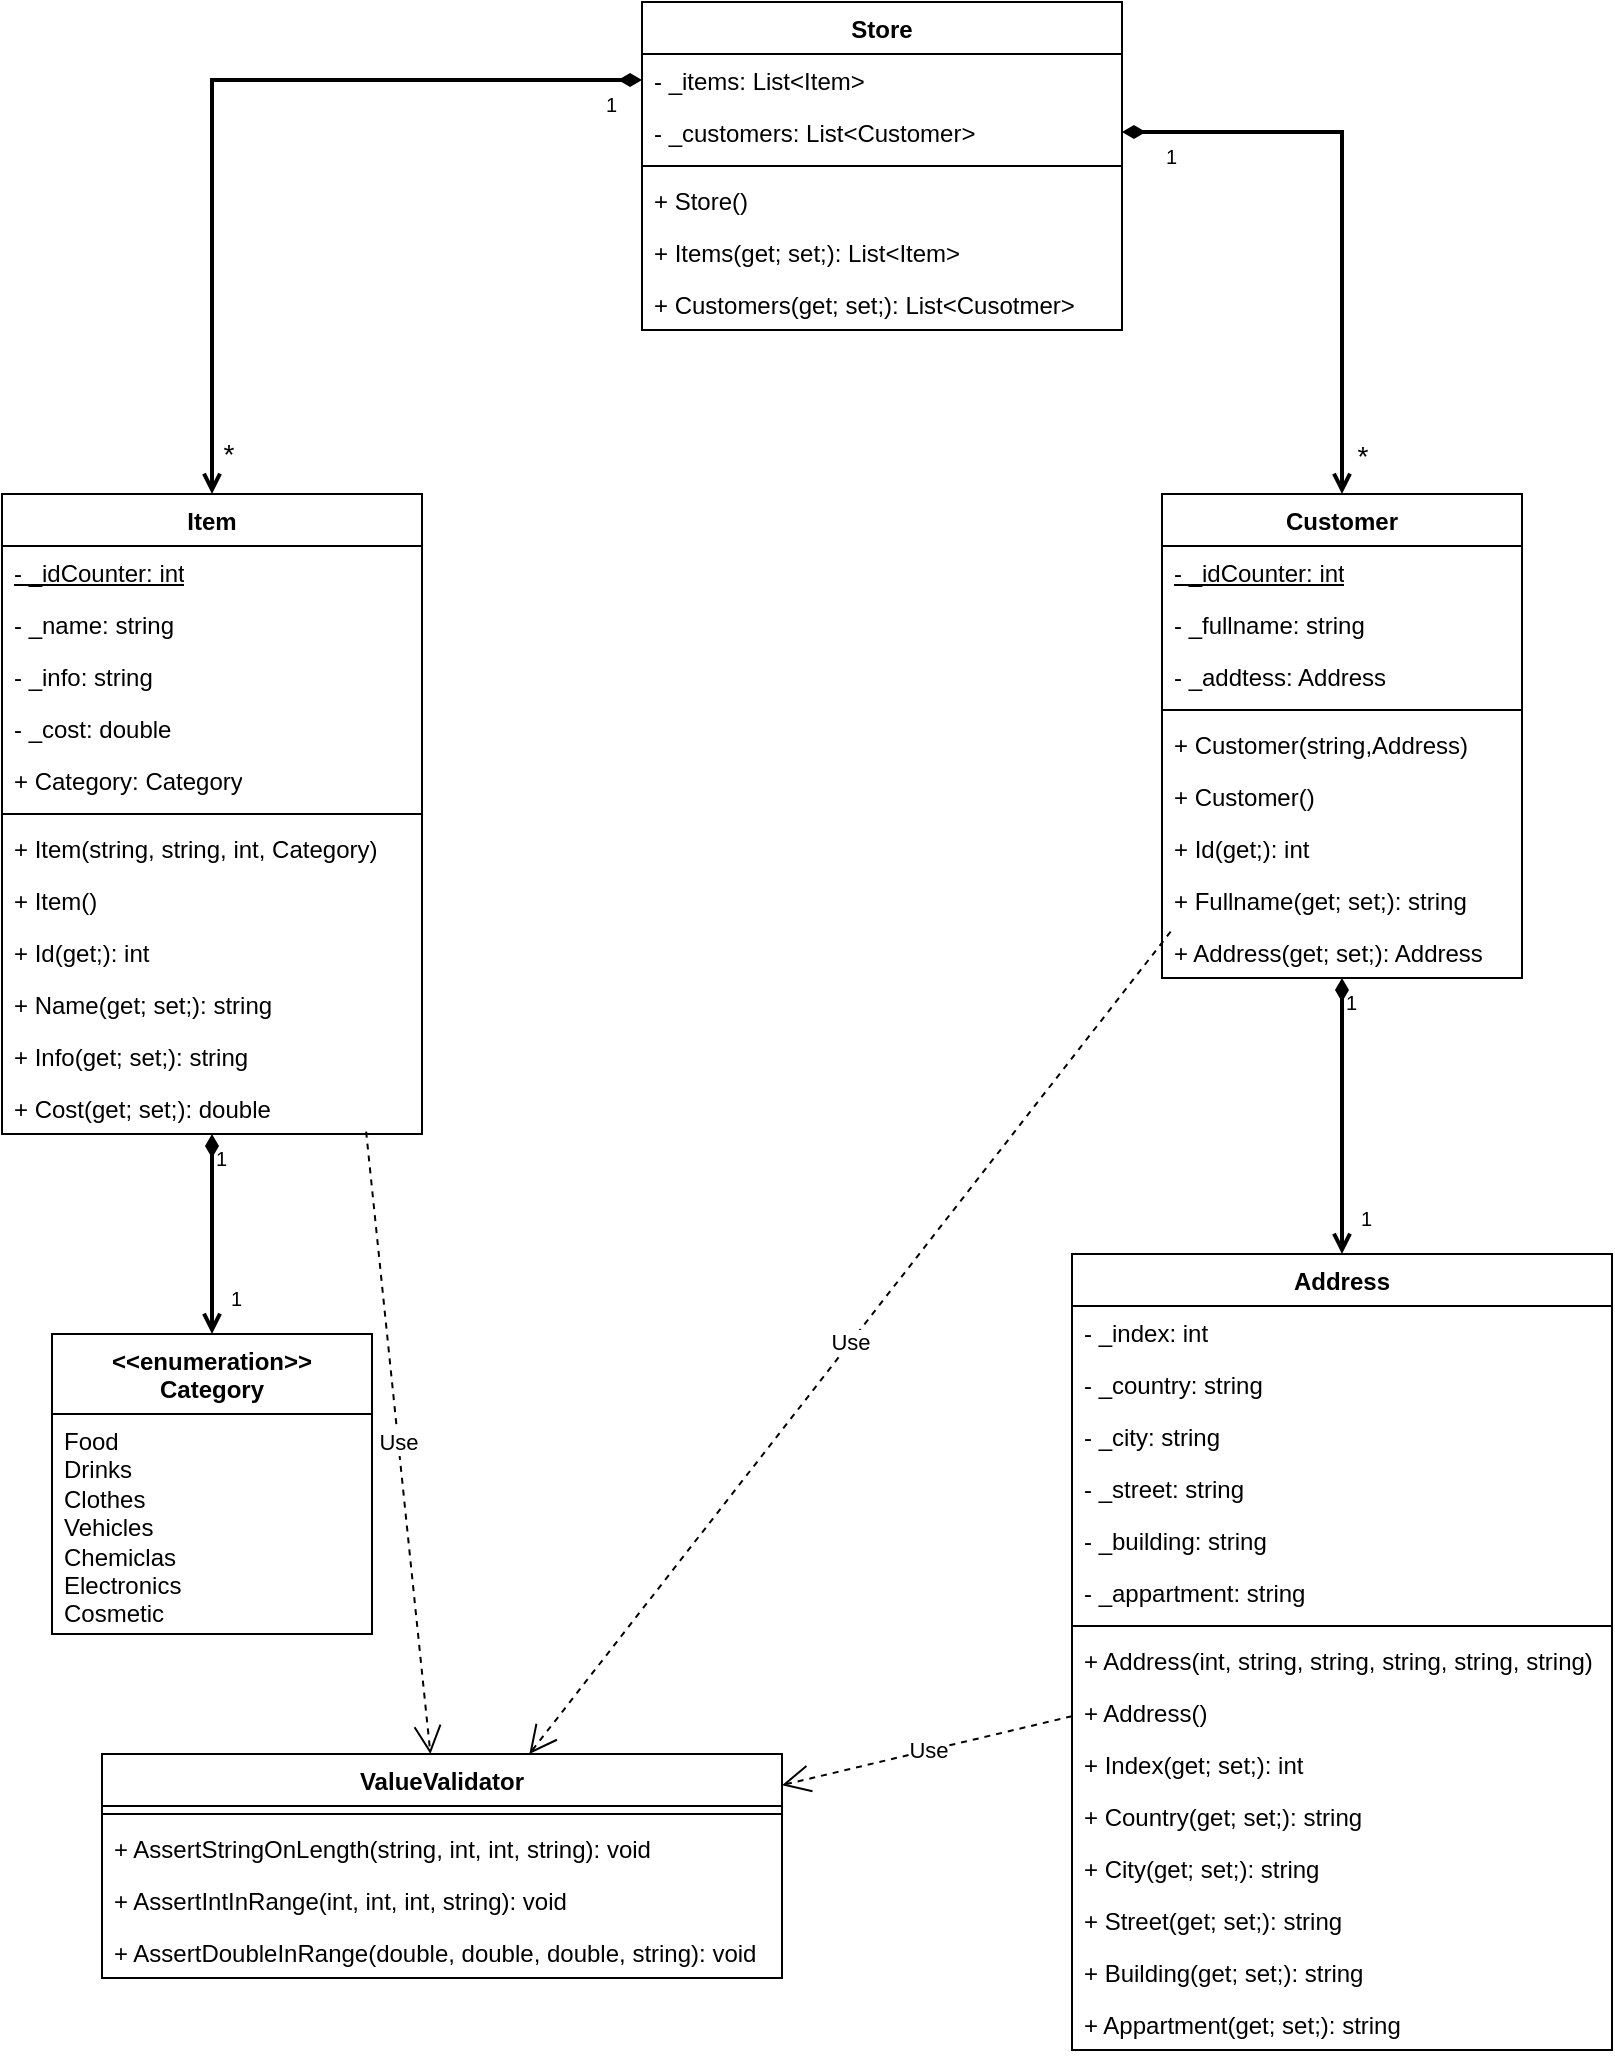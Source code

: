<mxfile version="22.1.3" type="github">
  <diagram id="C5RBs43oDa-KdzZeNtuy" name="Page-1">
    <mxGraphModel dx="2351" dy="869" grid="1" gridSize="10" guides="1" tooltips="1" connect="1" arrows="1" fold="1" page="1" pageScale="1" pageWidth="827" pageHeight="1169" math="0" shadow="0">
      <root>
        <mxCell id="WIyWlLk6GJQsqaUBKTNV-0" />
        <mxCell id="WIyWlLk6GJQsqaUBKTNV-1" parent="WIyWlLk6GJQsqaUBKTNV-0" />
        <mxCell id="lq36NYKIBFTVrX8ykOkN-0" value="Item" style="swimlane;fontStyle=1;align=center;verticalAlign=top;childLayout=stackLayout;horizontal=1;startSize=26;horizontalStack=0;resizeParent=1;resizeParentMax=0;resizeLast=0;collapsible=1;marginBottom=0;whiteSpace=wrap;html=1;" vertex="1" parent="WIyWlLk6GJQsqaUBKTNV-1">
          <mxGeometry x="-50" y="280" width="210" height="320" as="geometry" />
        </mxCell>
        <mxCell id="lq36NYKIBFTVrX8ykOkN-1" value="&lt;u&gt;- _idCounter: int&lt;/u&gt;" style="text;strokeColor=none;fillColor=none;align=left;verticalAlign=top;spacingLeft=4;spacingRight=4;overflow=hidden;rotatable=0;points=[[0,0.5],[1,0.5]];portConstraint=eastwest;whiteSpace=wrap;html=1;" vertex="1" parent="lq36NYKIBFTVrX8ykOkN-0">
          <mxGeometry y="26" width="210" height="26" as="geometry" />
        </mxCell>
        <mxCell id="lq36NYKIBFTVrX8ykOkN-28" value="- _name: string" style="text;strokeColor=none;fillColor=none;align=left;verticalAlign=top;spacingLeft=4;spacingRight=4;overflow=hidden;rotatable=0;points=[[0,0.5],[1,0.5]];portConstraint=eastwest;whiteSpace=wrap;html=1;" vertex="1" parent="lq36NYKIBFTVrX8ykOkN-0">
          <mxGeometry y="52" width="210" height="26" as="geometry" />
        </mxCell>
        <mxCell id="lq36NYKIBFTVrX8ykOkN-27" value="- _info: string" style="text;strokeColor=none;fillColor=none;align=left;verticalAlign=top;spacingLeft=4;spacingRight=4;overflow=hidden;rotatable=0;points=[[0,0.5],[1,0.5]];portConstraint=eastwest;whiteSpace=wrap;html=1;" vertex="1" parent="lq36NYKIBFTVrX8ykOkN-0">
          <mxGeometry y="78" width="210" height="26" as="geometry" />
        </mxCell>
        <mxCell id="lq36NYKIBFTVrX8ykOkN-29" value="- _cost: double" style="text;strokeColor=none;fillColor=none;align=left;verticalAlign=top;spacingLeft=4;spacingRight=4;overflow=hidden;rotatable=0;points=[[0,0.5],[1,0.5]];portConstraint=eastwest;whiteSpace=wrap;html=1;" vertex="1" parent="lq36NYKIBFTVrX8ykOkN-0">
          <mxGeometry y="104" width="210" height="26" as="geometry" />
        </mxCell>
        <mxCell id="lq36NYKIBFTVrX8ykOkN-30" value="+ Category: Category" style="text;strokeColor=none;fillColor=none;align=left;verticalAlign=top;spacingLeft=4;spacingRight=4;overflow=hidden;rotatable=0;points=[[0,0.5],[1,0.5]];portConstraint=eastwest;whiteSpace=wrap;html=1;" vertex="1" parent="lq36NYKIBFTVrX8ykOkN-0">
          <mxGeometry y="130" width="210" height="26" as="geometry" />
        </mxCell>
        <mxCell id="lq36NYKIBFTVrX8ykOkN-2" value="" style="line;strokeWidth=1;fillColor=none;align=left;verticalAlign=middle;spacingTop=-1;spacingLeft=3;spacingRight=3;rotatable=0;labelPosition=right;points=[];portConstraint=eastwest;strokeColor=inherit;" vertex="1" parent="lq36NYKIBFTVrX8ykOkN-0">
          <mxGeometry y="156" width="210" height="8" as="geometry" />
        </mxCell>
        <mxCell id="lq36NYKIBFTVrX8ykOkN-34" value="+ Item(string, string, int, Category)" style="text;strokeColor=none;fillColor=none;align=left;verticalAlign=top;spacingLeft=4;spacingRight=4;overflow=hidden;rotatable=0;points=[[0,0.5],[1,0.5]];portConstraint=eastwest;whiteSpace=wrap;html=1;" vertex="1" parent="lq36NYKIBFTVrX8ykOkN-0">
          <mxGeometry y="164" width="210" height="26" as="geometry" />
        </mxCell>
        <mxCell id="lq36NYKIBFTVrX8ykOkN-36" value="+ Item()" style="text;strokeColor=none;fillColor=none;align=left;verticalAlign=top;spacingLeft=4;spacingRight=4;overflow=hidden;rotatable=0;points=[[0,0.5],[1,0.5]];portConstraint=eastwest;whiteSpace=wrap;html=1;" vertex="1" parent="lq36NYKIBFTVrX8ykOkN-0">
          <mxGeometry y="190" width="210" height="26" as="geometry" />
        </mxCell>
        <mxCell id="lq36NYKIBFTVrX8ykOkN-3" value="+ Id(get;): int" style="text;strokeColor=none;fillColor=none;align=left;verticalAlign=top;spacingLeft=4;spacingRight=4;overflow=hidden;rotatable=0;points=[[0,0.5],[1,0.5]];portConstraint=eastwest;whiteSpace=wrap;html=1;" vertex="1" parent="lq36NYKIBFTVrX8ykOkN-0">
          <mxGeometry y="216" width="210" height="26" as="geometry" />
        </mxCell>
        <mxCell id="lq36NYKIBFTVrX8ykOkN-31" value="+ Name(get; set;): string" style="text;strokeColor=none;fillColor=none;align=left;verticalAlign=top;spacingLeft=4;spacingRight=4;overflow=hidden;rotatable=0;points=[[0,0.5],[1,0.5]];portConstraint=eastwest;whiteSpace=wrap;html=1;" vertex="1" parent="lq36NYKIBFTVrX8ykOkN-0">
          <mxGeometry y="242" width="210" height="26" as="geometry" />
        </mxCell>
        <mxCell id="lq36NYKIBFTVrX8ykOkN-32" value="+ Info(get; set;): string" style="text;strokeColor=none;fillColor=none;align=left;verticalAlign=top;spacingLeft=4;spacingRight=4;overflow=hidden;rotatable=0;points=[[0,0.5],[1,0.5]];portConstraint=eastwest;whiteSpace=wrap;html=1;" vertex="1" parent="lq36NYKIBFTVrX8ykOkN-0">
          <mxGeometry y="268" width="210" height="26" as="geometry" />
        </mxCell>
        <mxCell id="lq36NYKIBFTVrX8ykOkN-33" value="+ Cost(get; set;): double" style="text;strokeColor=none;fillColor=none;align=left;verticalAlign=top;spacingLeft=4;spacingRight=4;overflow=hidden;rotatable=0;points=[[0,0.5],[1,0.5]];portConstraint=eastwest;whiteSpace=wrap;html=1;" vertex="1" parent="lq36NYKIBFTVrX8ykOkN-0">
          <mxGeometry y="294" width="210" height="26" as="geometry" />
        </mxCell>
        <mxCell id="lq36NYKIBFTVrX8ykOkN-4" value="Store" style="swimlane;fontStyle=1;align=center;verticalAlign=top;childLayout=stackLayout;horizontal=1;startSize=26;horizontalStack=0;resizeParent=1;resizeParentMax=0;resizeLast=0;collapsible=1;marginBottom=0;whiteSpace=wrap;html=1;" vertex="1" parent="WIyWlLk6GJQsqaUBKTNV-1">
          <mxGeometry x="270" y="34" width="240" height="164" as="geometry" />
        </mxCell>
        <mxCell id="lq36NYKIBFTVrX8ykOkN-5" value="- _items: List&amp;lt;Item&amp;gt;" style="text;strokeColor=none;fillColor=none;align=left;verticalAlign=top;spacingLeft=4;spacingRight=4;overflow=hidden;rotatable=0;points=[[0,0.5],[1,0.5]];portConstraint=eastwest;whiteSpace=wrap;html=1;" vertex="1" parent="lq36NYKIBFTVrX8ykOkN-4">
          <mxGeometry y="26" width="240" height="26" as="geometry" />
        </mxCell>
        <mxCell id="lq36NYKIBFTVrX8ykOkN-24" value="- _customers: List&amp;lt;Customer&amp;gt;" style="text;strokeColor=none;fillColor=none;align=left;verticalAlign=top;spacingLeft=4;spacingRight=4;overflow=hidden;rotatable=0;points=[[0,0.5],[1,0.5]];portConstraint=eastwest;whiteSpace=wrap;html=1;" vertex="1" parent="lq36NYKIBFTVrX8ykOkN-4">
          <mxGeometry y="52" width="240" height="26" as="geometry" />
        </mxCell>
        <mxCell id="lq36NYKIBFTVrX8ykOkN-6" value="" style="line;strokeWidth=1;fillColor=none;align=left;verticalAlign=middle;spacingTop=-1;spacingLeft=3;spacingRight=3;rotatable=0;labelPosition=right;points=[];portConstraint=eastwest;strokeColor=inherit;" vertex="1" parent="lq36NYKIBFTVrX8ykOkN-4">
          <mxGeometry y="78" width="240" height="8" as="geometry" />
        </mxCell>
        <mxCell id="lq36NYKIBFTVrX8ykOkN-7" value="+ Store()" style="text;strokeColor=none;fillColor=none;align=left;verticalAlign=top;spacingLeft=4;spacingRight=4;overflow=hidden;rotatable=0;points=[[0,0.5],[1,0.5]];portConstraint=eastwest;whiteSpace=wrap;html=1;" vertex="1" parent="lq36NYKIBFTVrX8ykOkN-4">
          <mxGeometry y="86" width="240" height="26" as="geometry" />
        </mxCell>
        <mxCell id="lq36NYKIBFTVrX8ykOkN-26" value="+ Items(get; set;): List&amp;lt;Item&amp;gt;" style="text;strokeColor=none;fillColor=none;align=left;verticalAlign=top;spacingLeft=4;spacingRight=4;overflow=hidden;rotatable=0;points=[[0,0.5],[1,0.5]];portConstraint=eastwest;whiteSpace=wrap;html=1;" vertex="1" parent="lq36NYKIBFTVrX8ykOkN-4">
          <mxGeometry y="112" width="240" height="26" as="geometry" />
        </mxCell>
        <mxCell id="lq36NYKIBFTVrX8ykOkN-25" value="+ Customers(get; set;): List&amp;lt;Cusotmer&amp;gt;" style="text;strokeColor=none;fillColor=none;align=left;verticalAlign=top;spacingLeft=4;spacingRight=4;overflow=hidden;rotatable=0;points=[[0,0.5],[1,0.5]];portConstraint=eastwest;whiteSpace=wrap;html=1;" vertex="1" parent="lq36NYKIBFTVrX8ykOkN-4">
          <mxGeometry y="138" width="240" height="26" as="geometry" />
        </mxCell>
        <mxCell id="lq36NYKIBFTVrX8ykOkN-8" value="Customer" style="swimlane;fontStyle=1;align=center;verticalAlign=top;childLayout=stackLayout;horizontal=1;startSize=26;horizontalStack=0;resizeParent=1;resizeParentMax=0;resizeLast=0;collapsible=1;marginBottom=0;whiteSpace=wrap;html=1;" vertex="1" parent="WIyWlLk6GJQsqaUBKTNV-1">
          <mxGeometry x="530" y="280" width="180" height="242" as="geometry" />
        </mxCell>
        <mxCell id="lq36NYKIBFTVrX8ykOkN-37" value="&lt;u&gt;- _idCounter: int&lt;/u&gt;" style="text;strokeColor=none;fillColor=none;align=left;verticalAlign=top;spacingLeft=4;spacingRight=4;overflow=hidden;rotatable=0;points=[[0,0.5],[1,0.5]];portConstraint=eastwest;whiteSpace=wrap;html=1;" vertex="1" parent="lq36NYKIBFTVrX8ykOkN-8">
          <mxGeometry y="26" width="180" height="26" as="geometry" />
        </mxCell>
        <mxCell id="lq36NYKIBFTVrX8ykOkN-38" value="- _fullname: string" style="text;strokeColor=none;fillColor=none;align=left;verticalAlign=top;spacingLeft=4;spacingRight=4;overflow=hidden;rotatable=0;points=[[0,0.5],[1,0.5]];portConstraint=eastwest;whiteSpace=wrap;html=1;" vertex="1" parent="lq36NYKIBFTVrX8ykOkN-8">
          <mxGeometry y="52" width="180" height="26" as="geometry" />
        </mxCell>
        <mxCell id="lq36NYKIBFTVrX8ykOkN-9" value="- _addtess: Address" style="text;strokeColor=none;fillColor=none;align=left;verticalAlign=top;spacingLeft=4;spacingRight=4;overflow=hidden;rotatable=0;points=[[0,0.5],[1,0.5]];portConstraint=eastwest;whiteSpace=wrap;html=1;" vertex="1" parent="lq36NYKIBFTVrX8ykOkN-8">
          <mxGeometry y="78" width="180" height="26" as="geometry" />
        </mxCell>
        <mxCell id="lq36NYKIBFTVrX8ykOkN-10" value="" style="line;strokeWidth=1;fillColor=none;align=left;verticalAlign=middle;spacingTop=-1;spacingLeft=3;spacingRight=3;rotatable=0;labelPosition=right;points=[];portConstraint=eastwest;strokeColor=inherit;" vertex="1" parent="lq36NYKIBFTVrX8ykOkN-8">
          <mxGeometry y="104" width="180" height="8" as="geometry" />
        </mxCell>
        <mxCell id="lq36NYKIBFTVrX8ykOkN-42" value="+ Customer(string,Address)" style="text;strokeColor=none;fillColor=none;align=left;verticalAlign=top;spacingLeft=4;spacingRight=4;overflow=hidden;rotatable=0;points=[[0,0.5],[1,0.5]];portConstraint=eastwest;whiteSpace=wrap;html=1;" vertex="1" parent="lq36NYKIBFTVrX8ykOkN-8">
          <mxGeometry y="112" width="180" height="26" as="geometry" />
        </mxCell>
        <mxCell id="lq36NYKIBFTVrX8ykOkN-41" value="+ Customer()" style="text;strokeColor=none;fillColor=none;align=left;verticalAlign=top;spacingLeft=4;spacingRight=4;overflow=hidden;rotatable=0;points=[[0,0.5],[1,0.5]];portConstraint=eastwest;whiteSpace=wrap;html=1;" vertex="1" parent="lq36NYKIBFTVrX8ykOkN-8">
          <mxGeometry y="138" width="180" height="26" as="geometry" />
        </mxCell>
        <mxCell id="lq36NYKIBFTVrX8ykOkN-39" value="+ Id(get;): int" style="text;strokeColor=none;fillColor=none;align=left;verticalAlign=top;spacingLeft=4;spacingRight=4;overflow=hidden;rotatable=0;points=[[0,0.5],[1,0.5]];portConstraint=eastwest;whiteSpace=wrap;html=1;" vertex="1" parent="lq36NYKIBFTVrX8ykOkN-8">
          <mxGeometry y="164" width="180" height="26" as="geometry" />
        </mxCell>
        <mxCell id="lq36NYKIBFTVrX8ykOkN-40" value="+ Fullname(get; set;): string" style="text;strokeColor=none;fillColor=none;align=left;verticalAlign=top;spacingLeft=4;spacingRight=4;overflow=hidden;rotatable=0;points=[[0,0.5],[1,0.5]];portConstraint=eastwest;whiteSpace=wrap;html=1;" vertex="1" parent="lq36NYKIBFTVrX8ykOkN-8">
          <mxGeometry y="190" width="180" height="26" as="geometry" />
        </mxCell>
        <mxCell id="lq36NYKIBFTVrX8ykOkN-11" value="+ Address(get; set;): Address" style="text;strokeColor=none;fillColor=none;align=left;verticalAlign=top;spacingLeft=4;spacingRight=4;overflow=hidden;rotatable=0;points=[[0,0.5],[1,0.5]];portConstraint=eastwest;whiteSpace=wrap;html=1;" vertex="1" parent="lq36NYKIBFTVrX8ykOkN-8">
          <mxGeometry y="216" width="180" height="26" as="geometry" />
        </mxCell>
        <mxCell id="lq36NYKIBFTVrX8ykOkN-12" value="&amp;lt;&amp;lt;enumeration&amp;gt;&amp;gt; &lt;br&gt;Category" style="swimlane;fontStyle=1;align=center;verticalAlign=top;childLayout=stackLayout;horizontal=1;startSize=40;horizontalStack=0;resizeParent=1;resizeParentMax=0;resizeLast=0;collapsible=1;marginBottom=0;whiteSpace=wrap;html=1;" vertex="1" parent="WIyWlLk6GJQsqaUBKTNV-1">
          <mxGeometry x="-25" y="700" width="160" height="150" as="geometry" />
        </mxCell>
        <mxCell id="lq36NYKIBFTVrX8ykOkN-15" value="&lt;div&gt;Food&lt;/div&gt;&lt;div&gt;&lt;span style=&quot;background-color: initial;&quot;&gt;Drinks&lt;/span&gt;&lt;/div&gt;&lt;div&gt;&lt;span style=&quot;background-color: initial;&quot;&gt;Clothes&lt;/span&gt;&lt;/div&gt;&lt;div&gt;Vehicles&lt;/div&gt;&lt;div&gt;Chemiclas&lt;/div&gt;&lt;div&gt;&lt;span style=&quot;background-color: initial;&quot;&gt;Electronics&lt;/span&gt;&lt;/div&gt;&lt;div&gt;&lt;span style=&quot;background-color: initial;&quot;&gt;Cosmetic&lt;/span&gt;&lt;/div&gt;" style="text;strokeColor=none;fillColor=none;align=left;verticalAlign=top;spacingLeft=4;spacingRight=4;overflow=hidden;rotatable=0;points=[[0,0.5],[1,0.5]];portConstraint=eastwest;whiteSpace=wrap;html=1;" vertex="1" parent="lq36NYKIBFTVrX8ykOkN-12">
          <mxGeometry y="40" width="160" height="110" as="geometry" />
        </mxCell>
        <mxCell id="lq36NYKIBFTVrX8ykOkN-16" value="Address" style="swimlane;fontStyle=1;align=center;verticalAlign=top;childLayout=stackLayout;horizontal=1;startSize=26;horizontalStack=0;resizeParent=1;resizeParentMax=0;resizeLast=0;collapsible=1;marginBottom=0;whiteSpace=wrap;html=1;" vertex="1" parent="WIyWlLk6GJQsqaUBKTNV-1">
          <mxGeometry x="485" y="660" width="270" height="398" as="geometry" />
        </mxCell>
        <mxCell id="lq36NYKIBFTVrX8ykOkN-17" value="- _index: int" style="text;strokeColor=none;fillColor=none;align=left;verticalAlign=top;spacingLeft=4;spacingRight=4;overflow=hidden;rotatable=0;points=[[0,0.5],[1,0.5]];portConstraint=eastwest;whiteSpace=wrap;html=1;" vertex="1" parent="lq36NYKIBFTVrX8ykOkN-16">
          <mxGeometry y="26" width="270" height="26" as="geometry" />
        </mxCell>
        <mxCell id="lq36NYKIBFTVrX8ykOkN-43" value="- _country: string" style="text;strokeColor=none;fillColor=none;align=left;verticalAlign=top;spacingLeft=4;spacingRight=4;overflow=hidden;rotatable=0;points=[[0,0.5],[1,0.5]];portConstraint=eastwest;whiteSpace=wrap;html=1;" vertex="1" parent="lq36NYKIBFTVrX8ykOkN-16">
          <mxGeometry y="52" width="270" height="26" as="geometry" />
        </mxCell>
        <mxCell id="lq36NYKIBFTVrX8ykOkN-44" value="- _city: string" style="text;strokeColor=none;fillColor=none;align=left;verticalAlign=top;spacingLeft=4;spacingRight=4;overflow=hidden;rotatable=0;points=[[0,0.5],[1,0.5]];portConstraint=eastwest;whiteSpace=wrap;html=1;" vertex="1" parent="lq36NYKIBFTVrX8ykOkN-16">
          <mxGeometry y="78" width="270" height="26" as="geometry" />
        </mxCell>
        <mxCell id="lq36NYKIBFTVrX8ykOkN-45" value="- _street: string" style="text;strokeColor=none;fillColor=none;align=left;verticalAlign=top;spacingLeft=4;spacingRight=4;overflow=hidden;rotatable=0;points=[[0,0.5],[1,0.5]];portConstraint=eastwest;whiteSpace=wrap;html=1;" vertex="1" parent="lq36NYKIBFTVrX8ykOkN-16">
          <mxGeometry y="104" width="270" height="26" as="geometry" />
        </mxCell>
        <mxCell id="lq36NYKIBFTVrX8ykOkN-46" value="- _building: string" style="text;strokeColor=none;fillColor=none;align=left;verticalAlign=top;spacingLeft=4;spacingRight=4;overflow=hidden;rotatable=0;points=[[0,0.5],[1,0.5]];portConstraint=eastwest;whiteSpace=wrap;html=1;" vertex="1" parent="lq36NYKIBFTVrX8ykOkN-16">
          <mxGeometry y="130" width="270" height="26" as="geometry" />
        </mxCell>
        <mxCell id="lq36NYKIBFTVrX8ykOkN-47" value="- _appartment: string" style="text;strokeColor=none;fillColor=none;align=left;verticalAlign=top;spacingLeft=4;spacingRight=4;overflow=hidden;rotatable=0;points=[[0,0.5],[1,0.5]];portConstraint=eastwest;whiteSpace=wrap;html=1;" vertex="1" parent="lq36NYKIBFTVrX8ykOkN-16">
          <mxGeometry y="156" width="270" height="26" as="geometry" />
        </mxCell>
        <mxCell id="lq36NYKIBFTVrX8ykOkN-18" value="" style="line;strokeWidth=1;fillColor=none;align=left;verticalAlign=middle;spacingTop=-1;spacingLeft=3;spacingRight=3;rotatable=0;labelPosition=right;points=[];portConstraint=eastwest;strokeColor=inherit;" vertex="1" parent="lq36NYKIBFTVrX8ykOkN-16">
          <mxGeometry y="182" width="270" height="8" as="geometry" />
        </mxCell>
        <mxCell id="lq36NYKIBFTVrX8ykOkN-49" value="+ Address(int, string, string, string, string, string)" style="text;strokeColor=none;fillColor=none;align=left;verticalAlign=top;spacingLeft=4;spacingRight=4;overflow=hidden;rotatable=0;points=[[0,0.5],[1,0.5]];portConstraint=eastwest;whiteSpace=wrap;html=1;" vertex="1" parent="lq36NYKIBFTVrX8ykOkN-16">
          <mxGeometry y="190" width="270" height="26" as="geometry" />
        </mxCell>
        <mxCell id="lq36NYKIBFTVrX8ykOkN-48" value="+ Address()" style="text;strokeColor=none;fillColor=none;align=left;verticalAlign=top;spacingLeft=4;spacingRight=4;overflow=hidden;rotatable=0;points=[[0,0.5],[1,0.5]];portConstraint=eastwest;whiteSpace=wrap;html=1;" vertex="1" parent="lq36NYKIBFTVrX8ykOkN-16">
          <mxGeometry y="216" width="270" height="26" as="geometry" />
        </mxCell>
        <mxCell id="lq36NYKIBFTVrX8ykOkN-19" value="+ Index(get; set;): int" style="text;strokeColor=none;fillColor=none;align=left;verticalAlign=top;spacingLeft=4;spacingRight=4;overflow=hidden;rotatable=0;points=[[0,0.5],[1,0.5]];portConstraint=eastwest;whiteSpace=wrap;html=1;" vertex="1" parent="lq36NYKIBFTVrX8ykOkN-16">
          <mxGeometry y="242" width="270" height="26" as="geometry" />
        </mxCell>
        <mxCell id="lq36NYKIBFTVrX8ykOkN-50" value="+ Country(get; set;): string" style="text;strokeColor=none;fillColor=none;align=left;verticalAlign=top;spacingLeft=4;spacingRight=4;overflow=hidden;rotatable=0;points=[[0,0.5],[1,0.5]];portConstraint=eastwest;whiteSpace=wrap;html=1;" vertex="1" parent="lq36NYKIBFTVrX8ykOkN-16">
          <mxGeometry y="268" width="270" height="26" as="geometry" />
        </mxCell>
        <mxCell id="lq36NYKIBFTVrX8ykOkN-51" value="+ City(get; set;): string" style="text;strokeColor=none;fillColor=none;align=left;verticalAlign=top;spacingLeft=4;spacingRight=4;overflow=hidden;rotatable=0;points=[[0,0.5],[1,0.5]];portConstraint=eastwest;whiteSpace=wrap;html=1;" vertex="1" parent="lq36NYKIBFTVrX8ykOkN-16">
          <mxGeometry y="294" width="270" height="26" as="geometry" />
        </mxCell>
        <mxCell id="lq36NYKIBFTVrX8ykOkN-53" value="+ Street(get; set;): string" style="text;strokeColor=none;fillColor=none;align=left;verticalAlign=top;spacingLeft=4;spacingRight=4;overflow=hidden;rotatable=0;points=[[0,0.5],[1,0.5]];portConstraint=eastwest;whiteSpace=wrap;html=1;" vertex="1" parent="lq36NYKIBFTVrX8ykOkN-16">
          <mxGeometry y="320" width="270" height="26" as="geometry" />
        </mxCell>
        <mxCell id="lq36NYKIBFTVrX8ykOkN-54" value="+ Building(get; set;): string" style="text;strokeColor=none;fillColor=none;align=left;verticalAlign=top;spacingLeft=4;spacingRight=4;overflow=hidden;rotatable=0;points=[[0,0.5],[1,0.5]];portConstraint=eastwest;whiteSpace=wrap;html=1;" vertex="1" parent="lq36NYKIBFTVrX8ykOkN-16">
          <mxGeometry y="346" width="270" height="26" as="geometry" />
        </mxCell>
        <mxCell id="lq36NYKIBFTVrX8ykOkN-52" value="+ Appartment(get; set;): string" style="text;strokeColor=none;fillColor=none;align=left;verticalAlign=top;spacingLeft=4;spacingRight=4;overflow=hidden;rotatable=0;points=[[0,0.5],[1,0.5]];portConstraint=eastwest;whiteSpace=wrap;html=1;" vertex="1" parent="lq36NYKIBFTVrX8ykOkN-16">
          <mxGeometry y="372" width="270" height="26" as="geometry" />
        </mxCell>
        <mxCell id="lq36NYKIBFTVrX8ykOkN-20" value="ValueValidator" style="swimlane;fontStyle=1;align=center;verticalAlign=top;childLayout=stackLayout;horizontal=1;startSize=26;horizontalStack=0;resizeParent=1;resizeParentMax=0;resizeLast=0;collapsible=1;marginBottom=0;whiteSpace=wrap;html=1;" vertex="1" parent="WIyWlLk6GJQsqaUBKTNV-1">
          <mxGeometry y="910" width="340" height="112" as="geometry" />
        </mxCell>
        <mxCell id="lq36NYKIBFTVrX8ykOkN-22" value="" style="line;strokeWidth=1;fillColor=none;align=left;verticalAlign=middle;spacingTop=-1;spacingLeft=3;spacingRight=3;rotatable=0;labelPosition=right;points=[];portConstraint=eastwest;strokeColor=inherit;" vertex="1" parent="lq36NYKIBFTVrX8ykOkN-20">
          <mxGeometry y="26" width="340" height="8" as="geometry" />
        </mxCell>
        <mxCell id="lq36NYKIBFTVrX8ykOkN-23" value="+ AssertStringOnLength(string, int, int, string): void" style="text;strokeColor=none;fillColor=none;align=left;verticalAlign=top;spacingLeft=4;spacingRight=4;overflow=hidden;rotatable=0;points=[[0,0.5],[1,0.5]];portConstraint=eastwest;whiteSpace=wrap;html=1;" vertex="1" parent="lq36NYKIBFTVrX8ykOkN-20">
          <mxGeometry y="34" width="340" height="26" as="geometry" />
        </mxCell>
        <mxCell id="lq36NYKIBFTVrX8ykOkN-55" value="+ AssertIntInRange(int, int, int, string): void" style="text;strokeColor=none;fillColor=none;align=left;verticalAlign=top;spacingLeft=4;spacingRight=4;overflow=hidden;rotatable=0;points=[[0,0.5],[1,0.5]];portConstraint=eastwest;whiteSpace=wrap;html=1;" vertex="1" parent="lq36NYKIBFTVrX8ykOkN-20">
          <mxGeometry y="60" width="340" height="26" as="geometry" />
        </mxCell>
        <mxCell id="lq36NYKIBFTVrX8ykOkN-56" value="+ AssertDoubleInRange(double, double, double, string): void" style="text;strokeColor=none;fillColor=none;align=left;verticalAlign=top;spacingLeft=4;spacingRight=4;overflow=hidden;rotatable=0;points=[[0,0.5],[1,0.5]];portConstraint=eastwest;whiteSpace=wrap;html=1;" vertex="1" parent="lq36NYKIBFTVrX8ykOkN-20">
          <mxGeometry y="86" width="340" height="26" as="geometry" />
        </mxCell>
        <mxCell id="lq36NYKIBFTVrX8ykOkN-68" value="" style="verticalAlign=bottom;html=1;endArrow=open;edgeStyle=orthogonalEdgeStyle;strokeWidth=2;rounded=0;startArrow=diamondThin;startFill=1;endFill=0;entryX=0.5;entryY=0;entryDx=0;entryDy=0;" edge="1" parent="WIyWlLk6GJQsqaUBKTNV-1" source="lq36NYKIBFTVrX8ykOkN-0" target="lq36NYKIBFTVrX8ykOkN-12">
          <mxGeometry relative="1" as="geometry">
            <mxPoint x="200" y="560" as="sourcePoint" />
            <mxPoint x="200" y="650" as="targetPoint" />
          </mxGeometry>
        </mxCell>
        <mxCell id="lq36NYKIBFTVrX8ykOkN-69" value="1" style="resizable=0;html=1;align=left;verticalAlign=top;labelBackgroundColor=none;fontSize=10" connectable="0" vertex="1" parent="lq36NYKIBFTVrX8ykOkN-68">
          <mxGeometry x="-1" relative="1" as="geometry" />
        </mxCell>
        <mxCell id="lq36NYKIBFTVrX8ykOkN-70" value="1" style="resizable=0;html=1;align=right;verticalAlign=top;labelBackgroundColor=none;fontSize=10" connectable="0" vertex="1" parent="lq36NYKIBFTVrX8ykOkN-68">
          <mxGeometry x="1" relative="1" as="geometry">
            <mxPoint x="15" y="-30" as="offset" />
          </mxGeometry>
        </mxCell>
        <mxCell id="lq36NYKIBFTVrX8ykOkN-71" value="" style="verticalAlign=bottom;html=1;endArrow=open;edgeStyle=orthogonalEdgeStyle;strokeWidth=2;rounded=0;startArrow=diamondThin;startFill=1;endFill=0;" edge="1" parent="WIyWlLk6GJQsqaUBKTNV-1" source="lq36NYKIBFTVrX8ykOkN-8" target="lq36NYKIBFTVrX8ykOkN-16">
          <mxGeometry relative="1" as="geometry">
            <mxPoint x="460" y="535" as="sourcePoint" />
            <mxPoint x="460" y="635" as="targetPoint" />
          </mxGeometry>
        </mxCell>
        <mxCell id="lq36NYKIBFTVrX8ykOkN-72" value="1" style="resizable=0;html=1;align=left;verticalAlign=top;labelBackgroundColor=none;fontSize=10" connectable="0" vertex="1" parent="lq36NYKIBFTVrX8ykOkN-71">
          <mxGeometry x="-1" relative="1" as="geometry" />
        </mxCell>
        <mxCell id="lq36NYKIBFTVrX8ykOkN-73" value="1" style="resizable=0;html=1;align=right;verticalAlign=top;labelBackgroundColor=none;fontSize=10" connectable="0" vertex="1" parent="lq36NYKIBFTVrX8ykOkN-71">
          <mxGeometry x="1" relative="1" as="geometry">
            <mxPoint x="15" y="-30" as="offset" />
          </mxGeometry>
        </mxCell>
        <mxCell id="lq36NYKIBFTVrX8ykOkN-74" value="" style="verticalAlign=bottom;html=1;endArrow=open;edgeStyle=orthogonalEdgeStyle;strokeWidth=2;rounded=0;startArrow=diamondThin;startFill=1;endFill=0;entryX=0.5;entryY=0;entryDx=0;entryDy=0;" edge="1" parent="WIyWlLk6GJQsqaUBKTNV-1" source="lq36NYKIBFTVrX8ykOkN-5" target="lq36NYKIBFTVrX8ykOkN-0">
          <mxGeometry relative="1" as="geometry">
            <mxPoint x="135" y="90" as="sourcePoint" />
            <mxPoint x="135" y="190" as="targetPoint" />
          </mxGeometry>
        </mxCell>
        <mxCell id="lq36NYKIBFTVrX8ykOkN-75" value="1" style="resizable=0;html=1;align=left;verticalAlign=top;labelBackgroundColor=none;fontSize=10" connectable="0" vertex="1" parent="lq36NYKIBFTVrX8ykOkN-74">
          <mxGeometry x="-1" relative="1" as="geometry">
            <mxPoint x="-20" as="offset" />
          </mxGeometry>
        </mxCell>
        <mxCell id="lq36NYKIBFTVrX8ykOkN-77" value="*" style="edgeLabel;html=1;align=center;verticalAlign=middle;resizable=0;points=[];fontSize=14;" vertex="1" connectable="0" parent="lq36NYKIBFTVrX8ykOkN-74">
          <mxGeometry x="0.652" y="8" relative="1" as="geometry">
            <mxPoint y="53" as="offset" />
          </mxGeometry>
        </mxCell>
        <mxCell id="lq36NYKIBFTVrX8ykOkN-78" value="" style="verticalAlign=bottom;html=1;endArrow=open;edgeStyle=orthogonalEdgeStyle;strokeWidth=2;rounded=0;startArrow=diamondThin;startFill=1;endFill=0;exitX=1;exitY=0.5;exitDx=0;exitDy=0;" edge="1" parent="WIyWlLk6GJQsqaUBKTNV-1" source="lq36NYKIBFTVrX8ykOkN-24" target="lq36NYKIBFTVrX8ykOkN-8">
          <mxGeometry relative="1" as="geometry">
            <mxPoint x="435" y="250" as="sourcePoint" />
            <mxPoint x="220" y="457" as="targetPoint" />
          </mxGeometry>
        </mxCell>
        <mxCell id="lq36NYKIBFTVrX8ykOkN-79" value="1" style="resizable=0;html=1;align=left;verticalAlign=top;labelBackgroundColor=none;fontSize=10" connectable="0" vertex="1" parent="lq36NYKIBFTVrX8ykOkN-78">
          <mxGeometry x="-1" relative="1" as="geometry">
            <mxPoint x="20" as="offset" />
          </mxGeometry>
        </mxCell>
        <mxCell id="lq36NYKIBFTVrX8ykOkN-80" value="*" style="edgeLabel;html=1;align=center;verticalAlign=middle;resizable=0;points=[];fontSize=14;" vertex="1" connectable="0" parent="lq36NYKIBFTVrX8ykOkN-78">
          <mxGeometry x="0.652" y="8" relative="1" as="geometry">
            <mxPoint x="2" y="31" as="offset" />
          </mxGeometry>
        </mxCell>
        <mxCell id="lq36NYKIBFTVrX8ykOkN-81" value="Use" style="endArrow=open;endSize=12;dashed=1;html=1;rounded=0;" edge="1" parent="WIyWlLk6GJQsqaUBKTNV-1" source="lq36NYKIBFTVrX8ykOkN-16" target="lq36NYKIBFTVrX8ykOkN-20">
          <mxGeometry width="160" relative="1" as="geometry">
            <mxPoint x="250" y="760" as="sourcePoint" />
            <mxPoint x="370" y="820" as="targetPoint" />
          </mxGeometry>
        </mxCell>
        <mxCell id="lq36NYKIBFTVrX8ykOkN-82" value="Use" style="endArrow=open;endSize=12;dashed=1;html=1;rounded=0;exitX=0.867;exitY=0.954;exitDx=0;exitDy=0;exitPerimeter=0;" edge="1" parent="WIyWlLk6GJQsqaUBKTNV-1" source="lq36NYKIBFTVrX8ykOkN-33" target="lq36NYKIBFTVrX8ykOkN-20">
          <mxGeometry width="160" relative="1" as="geometry">
            <mxPoint x="260" y="640" as="sourcePoint" />
            <mxPoint x="326" y="770" as="targetPoint" />
          </mxGeometry>
        </mxCell>
        <mxCell id="lq36NYKIBFTVrX8ykOkN-83" value="Use" style="endArrow=open;endSize=12;dashed=1;html=1;rounded=0;exitX=0.024;exitY=0.108;exitDx=0;exitDy=0;exitPerimeter=0;" edge="1" parent="WIyWlLk6GJQsqaUBKTNV-1" source="lq36NYKIBFTVrX8ykOkN-11" target="lq36NYKIBFTVrX8ykOkN-20">
          <mxGeometry width="160" relative="1" as="geometry">
            <mxPoint x="420" y="530" as="sourcePoint" />
            <mxPoint x="386" y="790" as="targetPoint" />
          </mxGeometry>
        </mxCell>
      </root>
    </mxGraphModel>
  </diagram>
</mxfile>

